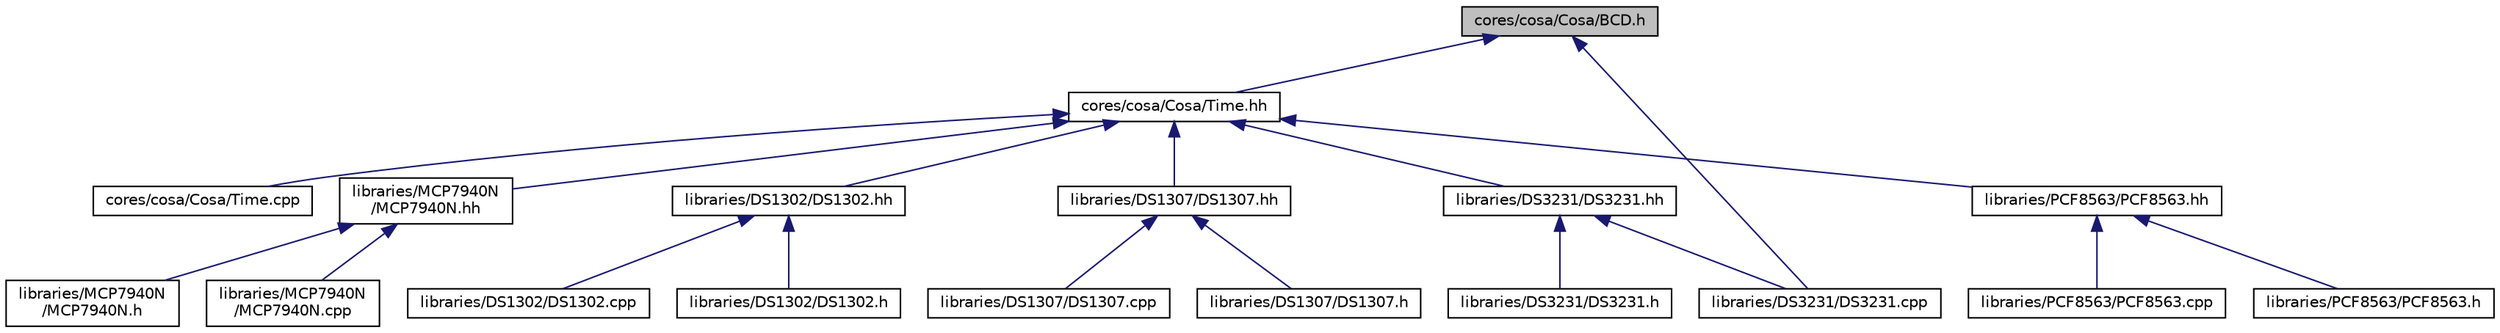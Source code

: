 digraph "cores/cosa/Cosa/BCD.h"
{
  edge [fontname="Helvetica",fontsize="10",labelfontname="Helvetica",labelfontsize="10"];
  node [fontname="Helvetica",fontsize="10",shape=record];
  Node1 [label="cores/cosa/Cosa/BCD.h",height=0.2,width=0.4,color="black", fillcolor="grey75", style="filled", fontcolor="black"];
  Node1 -> Node2 [dir="back",color="midnightblue",fontsize="10",style="solid",fontname="Helvetica"];
  Node2 [label="cores/cosa/Cosa/Time.hh",height=0.2,width=0.4,color="black", fillcolor="white", style="filled",URL="$db/d40/Time_8hh.html"];
  Node2 -> Node3 [dir="back",color="midnightblue",fontsize="10",style="solid",fontname="Helvetica"];
  Node3 [label="cores/cosa/Cosa/Time.cpp",height=0.2,width=0.4,color="black", fillcolor="white", style="filled",URL="$d8/d38/Time_8cpp.html"];
  Node2 -> Node4 [dir="back",color="midnightblue",fontsize="10",style="solid",fontname="Helvetica"];
  Node4 [label="libraries/DS1302/DS1302.hh",height=0.2,width=0.4,color="black", fillcolor="white", style="filled",URL="$de/d2e/DS1302_8hh.html"];
  Node4 -> Node5 [dir="back",color="midnightblue",fontsize="10",style="solid",fontname="Helvetica"];
  Node5 [label="libraries/DS1302/DS1302.cpp",height=0.2,width=0.4,color="black", fillcolor="white", style="filled",URL="$da/d8b/DS1302_8cpp.html"];
  Node4 -> Node6 [dir="back",color="midnightblue",fontsize="10",style="solid",fontname="Helvetica"];
  Node6 [label="libraries/DS1302/DS1302.h",height=0.2,width=0.4,color="black", fillcolor="white", style="filled",URL="$d1/d38/DS1302_8h.html"];
  Node2 -> Node7 [dir="back",color="midnightblue",fontsize="10",style="solid",fontname="Helvetica"];
  Node7 [label="libraries/DS1307/DS1307.hh",height=0.2,width=0.4,color="black", fillcolor="white", style="filled",URL="$de/d14/DS1307_8hh.html"];
  Node7 -> Node8 [dir="back",color="midnightblue",fontsize="10",style="solid",fontname="Helvetica"];
  Node8 [label="libraries/DS1307/DS1307.cpp",height=0.2,width=0.4,color="black", fillcolor="white", style="filled",URL="$df/df1/DS1307_8cpp.html"];
  Node7 -> Node9 [dir="back",color="midnightblue",fontsize="10",style="solid",fontname="Helvetica"];
  Node9 [label="libraries/DS1307/DS1307.h",height=0.2,width=0.4,color="black", fillcolor="white", style="filled",URL="$de/dba/DS1307_8h.html"];
  Node2 -> Node10 [dir="back",color="midnightblue",fontsize="10",style="solid",fontname="Helvetica"];
  Node10 [label="libraries/DS3231/DS3231.hh",height=0.2,width=0.4,color="black", fillcolor="white", style="filled",URL="$d7/d49/DS3231_8hh.html"];
  Node10 -> Node11 [dir="back",color="midnightblue",fontsize="10",style="solid",fontname="Helvetica"];
  Node11 [label="libraries/DS3231/DS3231.cpp",height=0.2,width=0.4,color="black", fillcolor="white", style="filled",URL="$d6/d8a/DS3231_8cpp.html"];
  Node10 -> Node12 [dir="back",color="midnightblue",fontsize="10",style="solid",fontname="Helvetica"];
  Node12 [label="libraries/DS3231/DS3231.h",height=0.2,width=0.4,color="black", fillcolor="white", style="filled",URL="$d7/d2d/DS3231_8h.html"];
  Node2 -> Node13 [dir="back",color="midnightblue",fontsize="10",style="solid",fontname="Helvetica"];
  Node13 [label="libraries/MCP7940N\l/MCP7940N.hh",height=0.2,width=0.4,color="black", fillcolor="white", style="filled",URL="$d4/d51/MCP7940N_8hh.html"];
  Node13 -> Node14 [dir="back",color="midnightblue",fontsize="10",style="solid",fontname="Helvetica"];
  Node14 [label="libraries/MCP7940N\l/MCP7940N.cpp",height=0.2,width=0.4,color="black", fillcolor="white", style="filled",URL="$d2/dbb/MCP7940N_8cpp.html"];
  Node13 -> Node15 [dir="back",color="midnightblue",fontsize="10",style="solid",fontname="Helvetica"];
  Node15 [label="libraries/MCP7940N\l/MCP7940N.h",height=0.2,width=0.4,color="black", fillcolor="white", style="filled",URL="$d7/d74/MCP7940N_8h.html"];
  Node2 -> Node16 [dir="back",color="midnightblue",fontsize="10",style="solid",fontname="Helvetica"];
  Node16 [label="libraries/PCF8563/PCF8563.hh",height=0.2,width=0.4,color="black", fillcolor="white", style="filled",URL="$df/d1b/PCF8563_8hh.html"];
  Node16 -> Node17 [dir="back",color="midnightblue",fontsize="10",style="solid",fontname="Helvetica"];
  Node17 [label="libraries/PCF8563/PCF8563.cpp",height=0.2,width=0.4,color="black", fillcolor="white", style="filled",URL="$d8/da2/PCF8563_8cpp.html"];
  Node16 -> Node18 [dir="back",color="midnightblue",fontsize="10",style="solid",fontname="Helvetica"];
  Node18 [label="libraries/PCF8563/PCF8563.h",height=0.2,width=0.4,color="black", fillcolor="white", style="filled",URL="$df/d46/PCF8563_8h.html"];
  Node1 -> Node11 [dir="back",color="midnightblue",fontsize="10",style="solid",fontname="Helvetica"];
}

